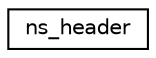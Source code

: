 digraph "Graphical Class Hierarchy"
{
 // LATEX_PDF_SIZE
  edge [fontname="Helvetica",fontsize="10",labelfontname="Helvetica",labelfontsize="10"];
  node [fontname="Helvetica",fontsize="10",shape=record];
  rankdir="LR";
  Node0 [label="ns_header",height=0.2,width=0.4,color="black", fillcolor="white", style="filled",URL="$structns__header.html",tooltip=" "];
}
